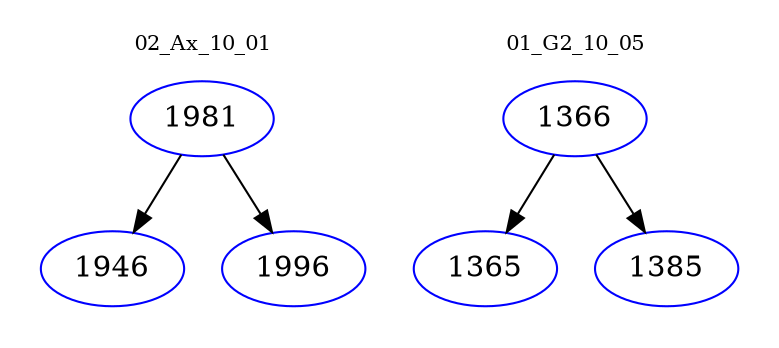 digraph{
subgraph cluster_0 {
color = white
label = "02_Ax_10_01";
fontsize=10;
T0_1981 [label="1981", color="blue"]
T0_1981 -> T0_1946 [color="black"]
T0_1946 [label="1946", color="blue"]
T0_1981 -> T0_1996 [color="black"]
T0_1996 [label="1996", color="blue"]
}
subgraph cluster_1 {
color = white
label = "01_G2_10_05";
fontsize=10;
T1_1366 [label="1366", color="blue"]
T1_1366 -> T1_1365 [color="black"]
T1_1365 [label="1365", color="blue"]
T1_1366 -> T1_1385 [color="black"]
T1_1385 [label="1385", color="blue"]
}
}
